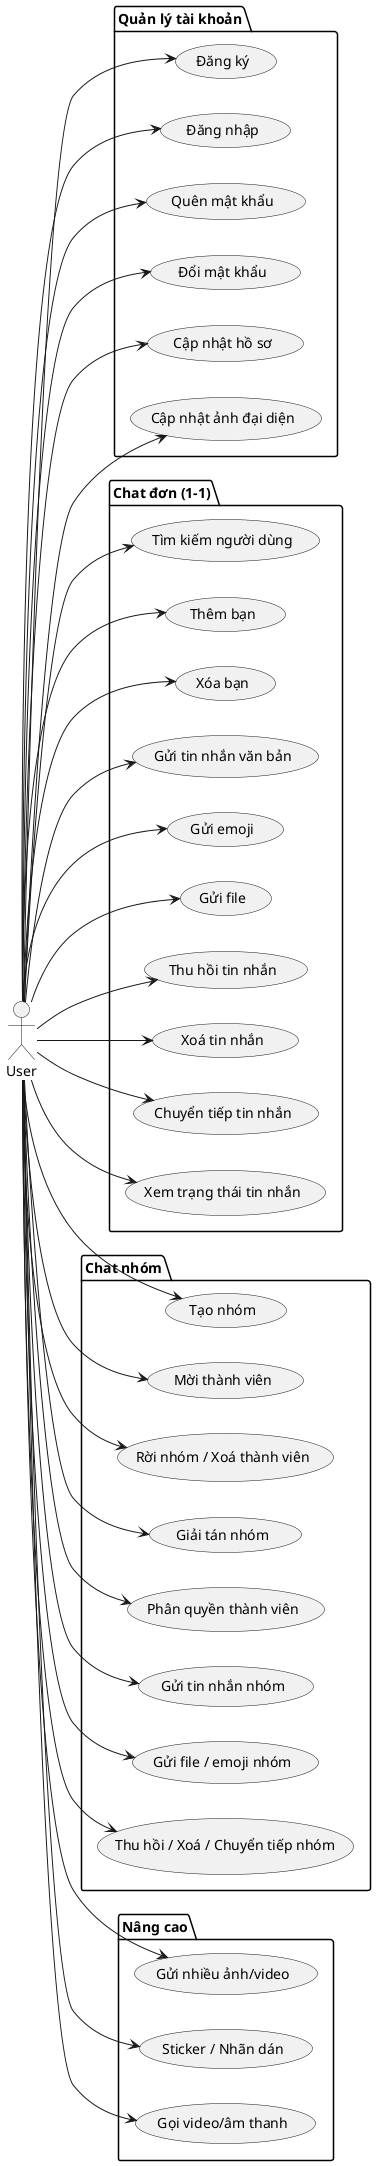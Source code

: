 'start: ALT + D

@startuml
' Sắp xếp layout theo chiều dọc
' Đảm bảo các đối tượng sẽ xếp thẳng hàng từ trên xuống dưới
left to right direction
actor User

package "Quản lý tài khoản" {
  User --> (Đăng ký)
  User --> (Đăng nhập)
  User --> (Quên mật khẩu)
  User --> (Đổi mật khẩu)
  User --> (Cập nhật hồ sơ)
  User --> (Cập nhật ảnh đại diện)
}

package "Chat đơn (1-1)" {
  User --> (Tìm kiếm người dùng)
  User --> (Thêm bạn)
  User --> (Xóa bạn)
  User --> (Gửi tin nhắn văn bản)
  User --> (Gửi emoji)
  User --> (Gửi file)
  User --> (Thu hồi tin nhắn)
  User --> (Xoá tin nhắn)
  User --> (Chuyển tiếp tin nhắn)
  User --> (Xem trạng thái tin nhắn)
}

package "Chat nhóm" {
  User --> (Tạo nhóm)
  User --> (Mời thành viên)
  User --> (Rời nhóm / Xoá thành viên)
  User --> (Giải tán nhóm)
  User --> (Phân quyền thành viên)
  User --> (Gửi tin nhắn nhóm)
  User --> (Gửi file / emoji nhóm)
  User --> (Thu hồi / Xoá / Chuyển tiếp nhóm)
}

package "Nâng cao" {
  User --> (Gửi nhiều ảnh/video)
  User --> (Sticker / Nhãn dán)
  User --> (Gọi video/âm thanh)
}
@enduml


